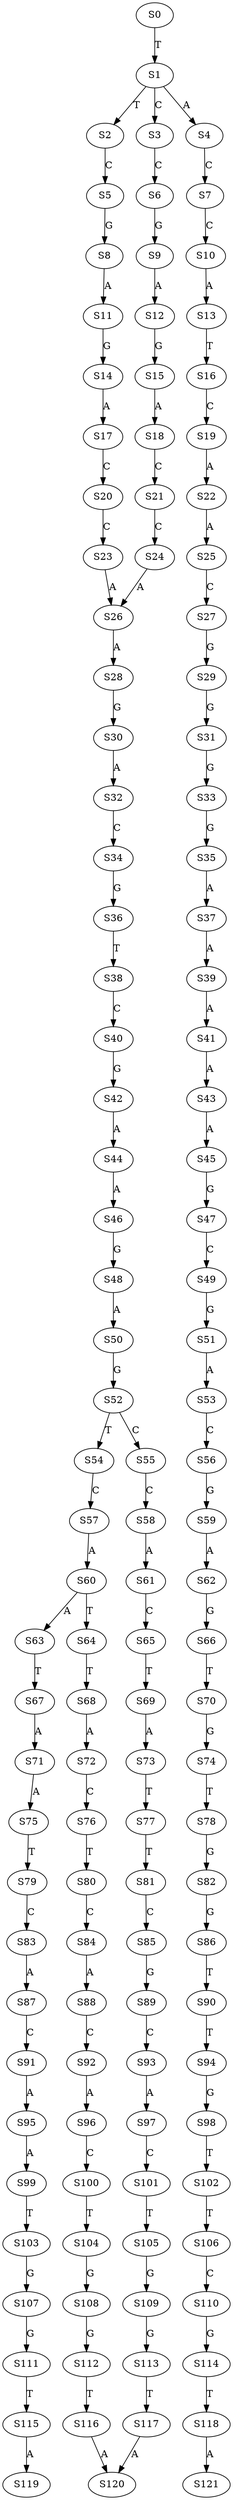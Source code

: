 strict digraph  {
	S0 -> S1 [ label = T ];
	S1 -> S2 [ label = T ];
	S1 -> S3 [ label = C ];
	S1 -> S4 [ label = A ];
	S2 -> S5 [ label = C ];
	S3 -> S6 [ label = C ];
	S4 -> S7 [ label = C ];
	S5 -> S8 [ label = G ];
	S6 -> S9 [ label = G ];
	S7 -> S10 [ label = C ];
	S8 -> S11 [ label = A ];
	S9 -> S12 [ label = A ];
	S10 -> S13 [ label = A ];
	S11 -> S14 [ label = G ];
	S12 -> S15 [ label = G ];
	S13 -> S16 [ label = T ];
	S14 -> S17 [ label = A ];
	S15 -> S18 [ label = A ];
	S16 -> S19 [ label = C ];
	S17 -> S20 [ label = C ];
	S18 -> S21 [ label = C ];
	S19 -> S22 [ label = A ];
	S20 -> S23 [ label = C ];
	S21 -> S24 [ label = C ];
	S22 -> S25 [ label = A ];
	S23 -> S26 [ label = A ];
	S24 -> S26 [ label = A ];
	S25 -> S27 [ label = C ];
	S26 -> S28 [ label = A ];
	S27 -> S29 [ label = G ];
	S28 -> S30 [ label = G ];
	S29 -> S31 [ label = G ];
	S30 -> S32 [ label = A ];
	S31 -> S33 [ label = G ];
	S32 -> S34 [ label = C ];
	S33 -> S35 [ label = G ];
	S34 -> S36 [ label = G ];
	S35 -> S37 [ label = A ];
	S36 -> S38 [ label = T ];
	S37 -> S39 [ label = A ];
	S38 -> S40 [ label = C ];
	S39 -> S41 [ label = A ];
	S40 -> S42 [ label = G ];
	S41 -> S43 [ label = A ];
	S42 -> S44 [ label = A ];
	S43 -> S45 [ label = A ];
	S44 -> S46 [ label = A ];
	S45 -> S47 [ label = G ];
	S46 -> S48 [ label = G ];
	S47 -> S49 [ label = C ];
	S48 -> S50 [ label = A ];
	S49 -> S51 [ label = G ];
	S50 -> S52 [ label = G ];
	S51 -> S53 [ label = A ];
	S52 -> S54 [ label = T ];
	S52 -> S55 [ label = C ];
	S53 -> S56 [ label = C ];
	S54 -> S57 [ label = C ];
	S55 -> S58 [ label = C ];
	S56 -> S59 [ label = G ];
	S57 -> S60 [ label = A ];
	S58 -> S61 [ label = A ];
	S59 -> S62 [ label = A ];
	S60 -> S63 [ label = A ];
	S60 -> S64 [ label = T ];
	S61 -> S65 [ label = C ];
	S62 -> S66 [ label = G ];
	S63 -> S67 [ label = T ];
	S64 -> S68 [ label = T ];
	S65 -> S69 [ label = T ];
	S66 -> S70 [ label = T ];
	S67 -> S71 [ label = A ];
	S68 -> S72 [ label = A ];
	S69 -> S73 [ label = A ];
	S70 -> S74 [ label = G ];
	S71 -> S75 [ label = A ];
	S72 -> S76 [ label = C ];
	S73 -> S77 [ label = T ];
	S74 -> S78 [ label = T ];
	S75 -> S79 [ label = T ];
	S76 -> S80 [ label = T ];
	S77 -> S81 [ label = T ];
	S78 -> S82 [ label = G ];
	S79 -> S83 [ label = C ];
	S80 -> S84 [ label = C ];
	S81 -> S85 [ label = C ];
	S82 -> S86 [ label = G ];
	S83 -> S87 [ label = A ];
	S84 -> S88 [ label = A ];
	S85 -> S89 [ label = G ];
	S86 -> S90 [ label = T ];
	S87 -> S91 [ label = C ];
	S88 -> S92 [ label = C ];
	S89 -> S93 [ label = C ];
	S90 -> S94 [ label = T ];
	S91 -> S95 [ label = A ];
	S92 -> S96 [ label = A ];
	S93 -> S97 [ label = A ];
	S94 -> S98 [ label = G ];
	S95 -> S99 [ label = A ];
	S96 -> S100 [ label = C ];
	S97 -> S101 [ label = C ];
	S98 -> S102 [ label = T ];
	S99 -> S103 [ label = T ];
	S100 -> S104 [ label = T ];
	S101 -> S105 [ label = T ];
	S102 -> S106 [ label = T ];
	S103 -> S107 [ label = G ];
	S104 -> S108 [ label = G ];
	S105 -> S109 [ label = G ];
	S106 -> S110 [ label = C ];
	S107 -> S111 [ label = G ];
	S108 -> S112 [ label = G ];
	S109 -> S113 [ label = G ];
	S110 -> S114 [ label = G ];
	S111 -> S115 [ label = T ];
	S112 -> S116 [ label = T ];
	S113 -> S117 [ label = T ];
	S114 -> S118 [ label = T ];
	S115 -> S119 [ label = A ];
	S116 -> S120 [ label = A ];
	S117 -> S120 [ label = A ];
	S118 -> S121 [ label = A ];
}
